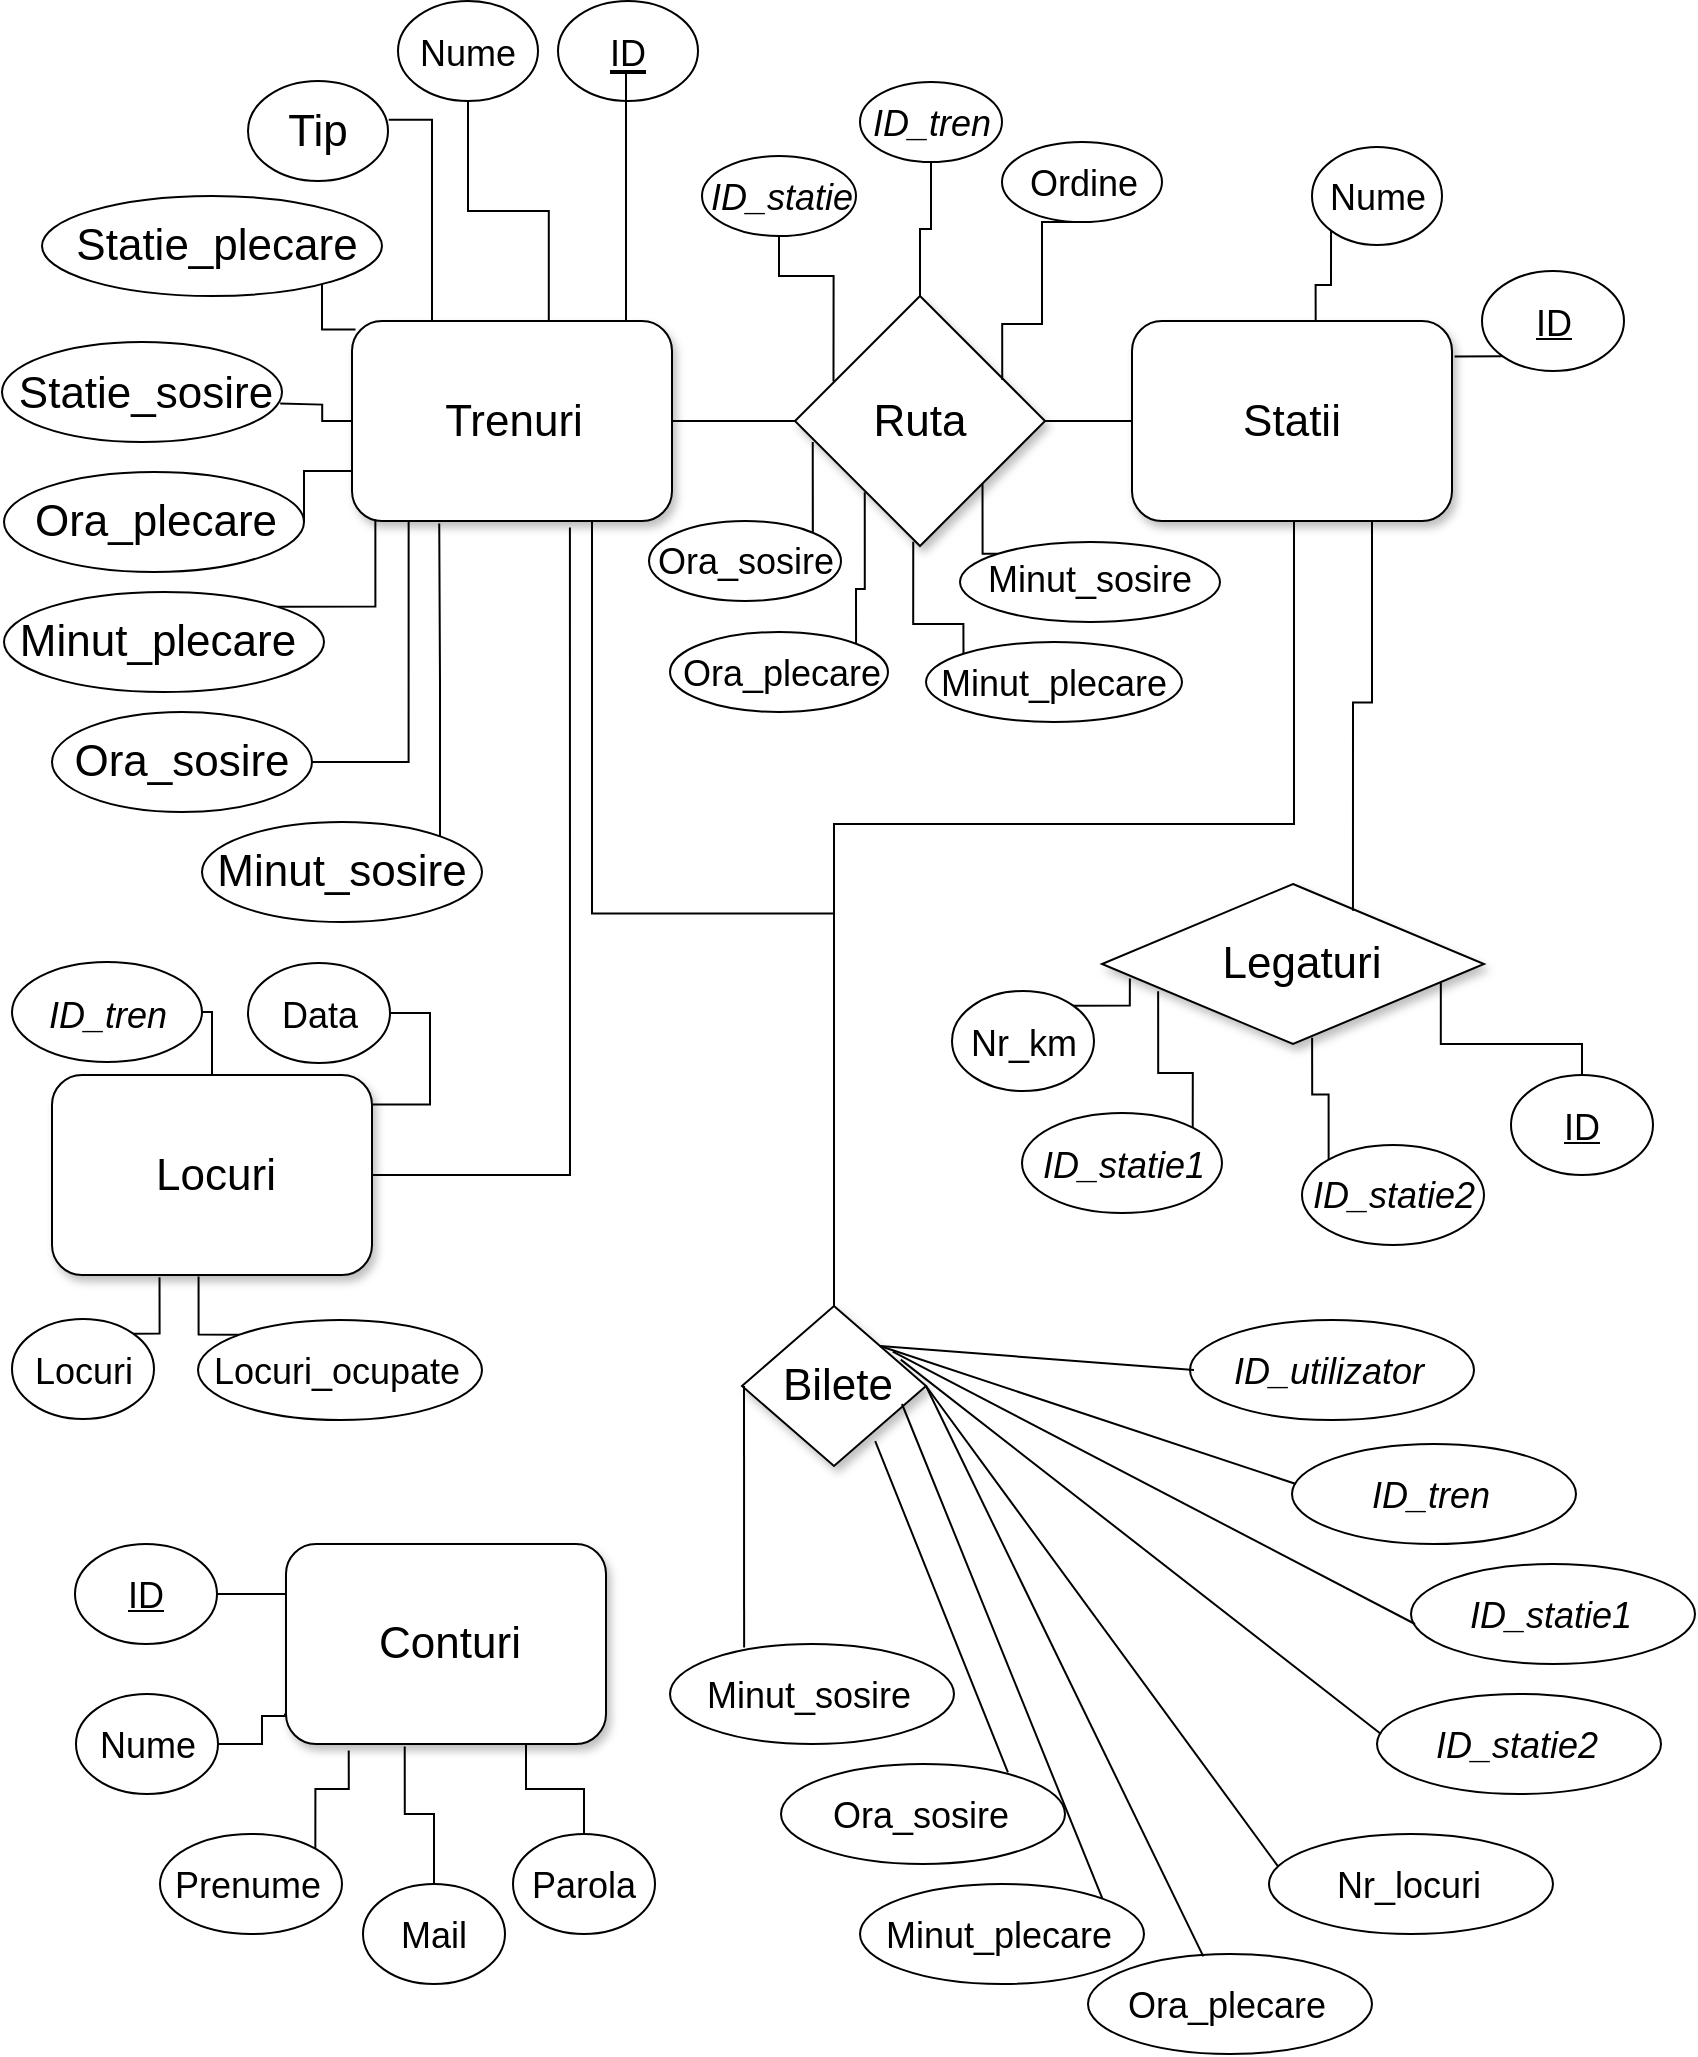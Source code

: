 <mxfile version="10.5.5" type="google"><diagram id="L2YSuS4C5neJaIBHWLaQ" name="Page-1"><mxGraphModel dx="2180" dy="1584" grid="1" gridSize="10" guides="1" tooltips="1" connect="1" arrows="1" fold="1" page="1" pageScale="1" pageWidth="850" pageHeight="1100" math="0" shadow="0"><root><mxCell id="0"/><mxCell id="1" parent="0"/><mxCell id="df6JYj9g-ND1z9Govhmb-215" style="edgeStyle=orthogonalEdgeStyle;rounded=0;orthogonalLoop=1;jettySize=auto;html=1;exitX=0.5;exitY=0;exitDx=0;exitDy=0;entryX=0.75;entryY=1;entryDx=0;entryDy=0;endArrow=none;endFill=0;fontSize=22;" edge="1" parent="1" source="df6JYj9g-ND1z9Govhmb-194" target="df6JYj9g-ND1z9Govhmb-1"><mxGeometry relative="1" as="geometry"/></mxCell><mxCell id="df6JYj9g-ND1z9Govhmb-216" style="edgeStyle=orthogonalEdgeStyle;rounded=0;orthogonalLoop=1;jettySize=auto;html=1;exitX=0.5;exitY=0;exitDx=0;exitDy=0;entryX=0.5;entryY=1;entryDx=0;entryDy=0;endArrow=none;endFill=0;fontSize=22;" edge="1" parent="1" source="df6JYj9g-ND1z9Govhmb-194" target="df6JYj9g-ND1z9Govhmb-7"><mxGeometry relative="1" as="geometry"><Array as="points"><mxPoint x="416" y="440"/><mxPoint x="646" y="440"/></Array></mxGeometry></mxCell><mxCell id="df6JYj9g-ND1z9Govhmb-194" value="" style="rhombus;whiteSpace=wrap;html=1;rounded=0;shadow=1;glass=0;fontSize=22;" vertex="1" parent="1"><mxGeometry x="370" y="681" width="92" height="80" as="geometry"/></mxCell><mxCell id="df6JYj9g-ND1z9Govhmb-193" value="" style="rhombus;whiteSpace=wrap;html=1;rounded=0;shadow=1;glass=0;fontSize=22;" vertex="1" parent="1"><mxGeometry x="550" y="470" width="191" height="80" as="geometry"/></mxCell><mxCell id="df6JYj9g-ND1z9Govhmb-3" value="" style="edgeStyle=orthogonalEdgeStyle;rounded=0;orthogonalLoop=1;jettySize=auto;html=1;endArrow=none;endFill=0;" edge="1" parent="1" source="df6JYj9g-ND1z9Govhmb-1"><mxGeometry relative="1" as="geometry"><mxPoint x="405" y="238.5" as="targetPoint"/></mxGeometry></mxCell><mxCell id="df6JYj9g-ND1z9Govhmb-1" value="" style="rounded=1;whiteSpace=wrap;html=1;shadow=1;" vertex="1" parent="1"><mxGeometry x="175" y="188.5" width="160" height="100" as="geometry"/></mxCell><mxCell id="df6JYj9g-ND1z9Govhmb-6" value="" style="edgeStyle=orthogonalEdgeStyle;rounded=0;orthogonalLoop=1;jettySize=auto;html=1;endArrow=none;endFill=0;" edge="1" parent="1" source="df6JYj9g-ND1z9Govhmb-4"><mxGeometry relative="1" as="geometry"><mxPoint x="565" y="238.5" as="targetPoint"/></mxGeometry></mxCell><mxCell id="df6JYj9g-ND1z9Govhmb-4" value="" style="rhombus;whiteSpace=wrap;html=1;shadow=1;" vertex="1" parent="1"><mxGeometry x="396.5" y="176" width="125" height="125" as="geometry"/></mxCell><mxCell id="df6JYj9g-ND1z9Govhmb-7" value="" style="rounded=1;whiteSpace=wrap;html=1;shadow=1;" vertex="1" parent="1"><mxGeometry x="565" y="188.5" width="160" height="100" as="geometry"/></mxCell><mxCell id="df6JYj9g-ND1z9Govhmb-8" value="Trenuri" style="text;html=1;strokeColor=none;fillColor=none;align=center;verticalAlign=middle;whiteSpace=wrap;rounded=0;fontSize=22;" vertex="1" parent="1"><mxGeometry x="235.5" y="228.5" width="40" height="20" as="geometry"/></mxCell><mxCell id="df6JYj9g-ND1z9Govhmb-9" value="&lt;font style=&quot;font-size: 22px&quot;&gt;Ruta&lt;/font&gt;" style="text;html=1;strokeColor=none;fillColor=none;align=center;verticalAlign=middle;whiteSpace=wrap;rounded=0;" vertex="1" parent="1"><mxGeometry x="439" y="228.5" width="40" height="20" as="geometry"/></mxCell><mxCell id="df6JYj9g-ND1z9Govhmb-10" value="&lt;font style=&quot;font-size: 22px&quot;&gt;Statii&lt;/font&gt;" style="text;html=1;strokeColor=none;fillColor=none;align=center;verticalAlign=middle;whiteSpace=wrap;rounded=0;" vertex="1" parent="1"><mxGeometry x="625" y="228.5" width="40" height="20" as="geometry"/></mxCell><mxCell id="df6JYj9g-ND1z9Govhmb-130" style="edgeStyle=orthogonalEdgeStyle;rounded=0;orthogonalLoop=1;jettySize=auto;html=1;entryX=0.75;entryY=1;entryDx=0;entryDy=0;endArrow=none;endFill=0;fontSize=22;exitX=0.657;exitY=0.167;exitDx=0;exitDy=0;exitPerimeter=0;" edge="1" parent="1" source="df6JYj9g-ND1z9Govhmb-193" target="df6JYj9g-ND1z9Govhmb-7"><mxGeometry relative="1" as="geometry"><mxPoint x="676" y="479" as="sourcePoint"/></mxGeometry></mxCell><mxCell id="df6JYj9g-ND1z9Govhmb-12" value="Legaturi" style="text;html=1;strokeColor=none;fillColor=none;align=center;verticalAlign=middle;whiteSpace=wrap;rounded=0;fontSize=22;" vertex="1" parent="1"><mxGeometry x="630" y="499.5" width="40" height="20" as="geometry"/></mxCell><mxCell id="df6JYj9g-ND1z9Govhmb-65" style="edgeStyle=orthogonalEdgeStyle;rounded=0;orthogonalLoop=1;jettySize=auto;html=1;exitX=1;exitY=0.5;exitDx=0;exitDy=0;entryX=0.177;entryY=0.996;entryDx=0;entryDy=0;entryPerimeter=0;endArrow=none;endFill=0;fontSize=22;" edge="1" parent="1" source="df6JYj9g-ND1z9Govhmb-16" target="df6JYj9g-ND1z9Govhmb-1"><mxGeometry relative="1" as="geometry"/></mxCell><mxCell id="df6JYj9g-ND1z9Govhmb-16" value="" style="ellipse;whiteSpace=wrap;html=1;rounded=0;shadow=0;glass=0;" vertex="1" parent="1"><mxGeometry x="25" y="384" width="130" height="50" as="geometry"/></mxCell><mxCell id="df6JYj9g-ND1z9Govhmb-64" style="edgeStyle=orthogonalEdgeStyle;rounded=0;orthogonalLoop=1;jettySize=auto;html=1;exitX=1;exitY=0;exitDx=0;exitDy=0;entryX=0.073;entryY=0.991;entryDx=0;entryDy=0;entryPerimeter=0;endArrow=none;endFill=0;fontSize=22;" edge="1" parent="1" source="df6JYj9g-ND1z9Govhmb-27" target="df6JYj9g-ND1z9Govhmb-1"><mxGeometry relative="1" as="geometry"/></mxCell><mxCell id="df6JYj9g-ND1z9Govhmb-27" value="" style="ellipse;whiteSpace=wrap;html=1;rounded=0;shadow=0;glass=0;" vertex="1" parent="1"><mxGeometry x="1" y="324" width="160" height="50" as="geometry"/></mxCell><mxCell id="df6JYj9g-ND1z9Govhmb-68" style="edgeStyle=orthogonalEdgeStyle;rounded=0;orthogonalLoop=1;jettySize=auto;html=1;exitX=1;exitY=0;exitDx=0;exitDy=0;entryX=0.298;entryY=0.991;entryDx=0;entryDy=0;entryPerimeter=0;endArrow=none;endFill=0;fontSize=22;" edge="1" parent="1"><mxGeometry relative="1" as="geometry"><mxPoint x="215.862" y="448.31" as="sourcePoint"/><mxPoint x="218.621" y="289.69" as="targetPoint"/><Array as="points"><mxPoint x="219" y="448"/><mxPoint x="218" y="369"/></Array></mxGeometry></mxCell><mxCell id="df6JYj9g-ND1z9Govhmb-35" value="" style="ellipse;whiteSpace=wrap;html=1;rounded=0;shadow=0;glass=0;" vertex="1" parent="1"><mxGeometry x="100" y="439" width="140" height="50" as="geometry"/></mxCell><mxCell id="df6JYj9g-ND1z9Govhmb-37" value="" style="ellipse;whiteSpace=wrap;html=1;rounded=0;shadow=0;glass=0;" vertex="1" parent="1"><mxGeometry x="278" y="28.5" width="70" height="50" as="geometry"/></mxCell><mxCell id="df6JYj9g-ND1z9Govhmb-63" style="edgeStyle=orthogonalEdgeStyle;rounded=0;orthogonalLoop=1;jettySize=auto;html=1;exitX=1;exitY=0.5;exitDx=0;exitDy=0;entryX=0;entryY=0.75;entryDx=0;entryDy=0;endArrow=none;endFill=0;fontSize=22;" edge="1" parent="1" source="df6JYj9g-ND1z9Govhmb-17" target="df6JYj9g-ND1z9Govhmb-1"><mxGeometry relative="1" as="geometry"><Array as="points"><mxPoint x="151" y="264"/></Array></mxGeometry></mxCell><mxCell id="df6JYj9g-ND1z9Govhmb-17" value="" style="ellipse;whiteSpace=wrap;html=1;rounded=0;shadow=0;glass=0;" vertex="1" parent="1"><mxGeometry x="1" y="264" width="150" height="50" as="geometry"/></mxCell><mxCell id="df6JYj9g-ND1z9Govhmb-19" value="" style="ellipse;whiteSpace=wrap;html=1;rounded=0;shadow=0;glass=0;" vertex="1" parent="1"><mxGeometry y="199" width="140" height="50" as="geometry"/></mxCell><mxCell id="df6JYj9g-ND1z9Govhmb-62" style="edgeStyle=orthogonalEdgeStyle;rounded=0;orthogonalLoop=1;jettySize=auto;html=1;exitX=1;exitY=1;exitDx=0;exitDy=0;entryX=0.011;entryY=0.042;entryDx=0;entryDy=0;entryPerimeter=0;endArrow=none;endFill=0;fontSize=22;" edge="1" parent="1" source="df6JYj9g-ND1z9Govhmb-21" target="df6JYj9g-ND1z9Govhmb-1"><mxGeometry relative="1" as="geometry"><Array as="points"><mxPoint x="160" y="168"/><mxPoint x="160" y="193"/></Array></mxGeometry></mxCell><mxCell id="df6JYj9g-ND1z9Govhmb-21" value="" style="ellipse;whiteSpace=wrap;html=1;rounded=0;shadow=0;glass=0;" vertex="1" parent="1"><mxGeometry x="20" y="126" width="170" height="50" as="geometry"/></mxCell><mxCell id="df6JYj9g-ND1z9Govhmb-23" value="" style="ellipse;whiteSpace=wrap;html=1;rounded=0;shadow=0;glass=0;" vertex="1" parent="1"><mxGeometry x="123" y="68.5" width="70" height="50" as="geometry"/></mxCell><mxCell id="df6JYj9g-ND1z9Govhmb-69" style="edgeStyle=orthogonalEdgeStyle;rounded=0;orthogonalLoop=1;jettySize=auto;html=1;exitX=0.5;exitY=1;exitDx=0;exitDy=0;entryX=0.615;entryY=-0.005;entryDx=0;entryDy=0;entryPerimeter=0;endArrow=none;endFill=0;fontSize=22;" edge="1" parent="1" source="df6JYj9g-ND1z9Govhmb-31" target="df6JYj9g-ND1z9Govhmb-1"><mxGeometry relative="1" as="geometry"/></mxCell><mxCell id="df6JYj9g-ND1z9Govhmb-31" value="" style="ellipse;whiteSpace=wrap;html=1;rounded=0;shadow=0;glass=0;" vertex="1" parent="1"><mxGeometry x="198" y="28.5" width="70" height="50" as="geometry"/></mxCell><mxCell id="df6JYj9g-ND1z9Govhmb-55" style="edgeStyle=orthogonalEdgeStyle;rounded=0;orthogonalLoop=1;jettySize=auto;html=1;exitX=0.5;exitY=1;exitDx=0;exitDy=0;endArrow=none;endFill=0;fontSize=22;" edge="1" parent="1" source="df6JYj9g-ND1z9Govhmb-39" target="df6JYj9g-ND1z9Govhmb-1"><mxGeometry relative="1" as="geometry"><Array as="points"><mxPoint x="312" y="188"/><mxPoint x="312" y="188"/></Array></mxGeometry></mxCell><mxCell id="df6JYj9g-ND1z9Govhmb-39" value="&lt;u&gt;&lt;font style=&quot;font-size: 18px&quot;&gt;ID&lt;/font&gt;&lt;/u&gt;" style="text;html=1;strokeColor=none;fillColor=none;align=center;verticalAlign=middle;whiteSpace=wrap;rounded=0;shadow=0;glass=0;fontSize=22;" vertex="1" parent="1"><mxGeometry x="293" y="43.5" width="40" height="20" as="geometry"/></mxCell><mxCell id="df6JYj9g-ND1z9Govhmb-40" value="&lt;font style=&quot;font-size: 18px&quot;&gt;Nume&lt;/font&gt;" style="text;html=1;strokeColor=none;fillColor=none;align=center;verticalAlign=middle;whiteSpace=wrap;rounded=0;shadow=0;glass=0;fontSize=22;" vertex="1" parent="1"><mxGeometry x="213" y="43.5" width="40" height="20" as="geometry"/></mxCell><mxCell id="df6JYj9g-ND1z9Govhmb-57" style="edgeStyle=orthogonalEdgeStyle;rounded=0;orthogonalLoop=1;jettySize=auto;html=1;exitX=1.005;exitY=0.387;exitDx=0;exitDy=0;entryX=0.25;entryY=0;entryDx=0;entryDy=0;endArrow=none;endFill=0;fontSize=22;exitPerimeter=0;" edge="1" parent="1" source="df6JYj9g-ND1z9Govhmb-23" target="df6JYj9g-ND1z9Govhmb-1"><mxGeometry relative="1" as="geometry"/></mxCell><mxCell id="df6JYj9g-ND1z9Govhmb-41" value="Tip&lt;br&gt;" style="text;html=1;strokeColor=none;fillColor=none;align=center;verticalAlign=middle;whiteSpace=wrap;rounded=0;shadow=0;glass=0;fontSize=22;" vertex="1" parent="1"><mxGeometry x="138" y="83.5" width="40" height="20" as="geometry"/></mxCell><mxCell id="df6JYj9g-ND1z9Govhmb-43" value="Statie_plecare" style="text;html=1;strokeColor=none;fillColor=none;align=center;verticalAlign=middle;whiteSpace=wrap;rounded=0;shadow=0;glass=0;fontSize=22;" vertex="1" parent="1"><mxGeometry x="30" y="141" width="155" height="20" as="geometry"/></mxCell><mxCell id="df6JYj9g-ND1z9Govhmb-60" style="edgeStyle=orthogonalEdgeStyle;rounded=0;orthogonalLoop=1;jettySize=auto;html=1;exitX=1;exitY=0.75;exitDx=0;exitDy=0;endArrow=none;endFill=0;fontSize=22;" edge="1" parent="1" target="df6JYj9g-ND1z9Govhmb-1"><mxGeometry relative="1" as="geometry"><mxPoint x="171.571" y="240.143" as="targetPoint"/><mxPoint x="139.103" y="229.759" as="sourcePoint"/></mxGeometry></mxCell><mxCell id="df6JYj9g-ND1z9Govhmb-45" value="Statie_sosire" style="text;html=1;strokeColor=none;fillColor=none;align=center;verticalAlign=middle;whiteSpace=wrap;rounded=0;shadow=0;glass=0;fontSize=22;" vertex="1" parent="1"><mxGeometry x="7" y="214.5" width="130" height="20" as="geometry"/></mxCell><mxCell id="df6JYj9g-ND1z9Govhmb-48" value="Ora_plecare" style="text;html=1;strokeColor=none;fillColor=none;align=center;verticalAlign=middle;whiteSpace=wrap;rounded=0;shadow=0;glass=0;fontSize=22;" vertex="1" parent="1"><mxGeometry x="12" y="278.5" width="130" height="20" as="geometry"/></mxCell><mxCell id="df6JYj9g-ND1z9Govhmb-50" value="Ora_sosire" style="text;html=1;strokeColor=none;fillColor=none;align=center;verticalAlign=middle;whiteSpace=wrap;rounded=0;shadow=0;glass=0;fontSize=22;" vertex="1" parent="1"><mxGeometry x="35" y="399" width="110" height="20" as="geometry"/></mxCell><mxCell id="df6JYj9g-ND1z9Govhmb-51" value="Minut_plecare" style="text;html=1;strokeColor=none;fillColor=none;align=center;verticalAlign=middle;whiteSpace=wrap;rounded=0;shadow=0;glass=0;fontSize=22;" vertex="1" parent="1"><mxGeometry x="58" y="339" width="40" height="20" as="geometry"/></mxCell><mxCell id="df6JYj9g-ND1z9Govhmb-52" value="Minut_sosire" style="text;html=1;strokeColor=none;fillColor=none;align=center;verticalAlign=middle;whiteSpace=wrap;rounded=0;shadow=0;glass=0;fontSize=22;" vertex="1" parent="1"><mxGeometry x="150" y="454" width="40" height="20" as="geometry"/></mxCell><mxCell id="df6JYj9g-ND1z9Govhmb-115" style="edgeStyle=orthogonalEdgeStyle;rounded=0;orthogonalLoop=1;jettySize=auto;html=1;exitX=0;exitY=1;exitDx=0;exitDy=0;entryX=0.574;entryY=0.003;entryDx=0;entryDy=0;entryPerimeter=0;endArrow=none;endFill=0;fontSize=22;" edge="1" parent="1" source="df6JYj9g-ND1z9Govhmb-70" target="df6JYj9g-ND1z9Govhmb-7"><mxGeometry relative="1" as="geometry"/></mxCell><mxCell id="df6JYj9g-ND1z9Govhmb-70" value="" style="ellipse;whiteSpace=wrap;html=1;rounded=0;shadow=0;glass=0;fontSize=22;" vertex="1" parent="1"><mxGeometry x="655" y="101.5" width="65" height="49" as="geometry"/></mxCell><mxCell id="df6JYj9g-ND1z9Govhmb-117" style="edgeStyle=orthogonalEdgeStyle;rounded=0;orthogonalLoop=1;jettySize=auto;html=1;exitX=0;exitY=1;exitDx=0;exitDy=0;entryX=1.008;entryY=0.179;entryDx=0;entryDy=0;entryPerimeter=0;endArrow=none;endFill=0;fontSize=22;" edge="1" parent="1" source="df6JYj9g-ND1z9Govhmb-71" target="df6JYj9g-ND1z9Govhmb-7"><mxGeometry relative="1" as="geometry"/></mxCell><mxCell id="df6JYj9g-ND1z9Govhmb-71" value="" style="ellipse;whiteSpace=wrap;html=1;rounded=0;shadow=0;glass=0;fontSize=22;" vertex="1" parent="1"><mxGeometry x="740" y="163.5" width="71" height="50" as="geometry"/></mxCell><mxCell id="df6JYj9g-ND1z9Govhmb-72" value="&lt;font style=&quot;font-size: 18px&quot;&gt;&lt;u&gt;ID&lt;/u&gt;&lt;/font&gt;" style="text;html=1;strokeColor=none;fillColor=none;align=center;verticalAlign=middle;whiteSpace=wrap;rounded=0;shadow=0;glass=0;fontSize=22;" vertex="1" parent="1"><mxGeometry x="755.5" y="178.5" width="40" height="20" as="geometry"/></mxCell><mxCell id="df6JYj9g-ND1z9Govhmb-73" value="&lt;font style=&quot;font-size: 18px&quot;&gt;Nume&lt;/font&gt;" style="text;html=1;strokeColor=none;fillColor=none;align=center;verticalAlign=middle;whiteSpace=wrap;rounded=0;shadow=0;glass=0;fontSize=22;" vertex="1" parent="1"><mxGeometry x="667.5" y="116" width="40" height="20" as="geometry"/></mxCell><mxCell id="df6JYj9g-ND1z9Govhmb-112" style="edgeStyle=orthogonalEdgeStyle;rounded=0;orthogonalLoop=1;jettySize=auto;html=1;exitX=0.5;exitY=1;exitDx=0;exitDy=0;entryX=0.154;entryY=0.341;entryDx=0;entryDy=0;entryPerimeter=0;endArrow=none;endFill=0;fontSize=22;" edge="1" parent="1" source="df6JYj9g-ND1z9Govhmb-75" target="df6JYj9g-ND1z9Govhmb-4"><mxGeometry relative="1" as="geometry"/></mxCell><mxCell id="df6JYj9g-ND1z9Govhmb-75" value="" style="ellipse;whiteSpace=wrap;html=1;rounded=0;shadow=0;glass=0;fontSize=22;" vertex="1" parent="1"><mxGeometry x="350" y="106" width="77" height="40" as="geometry"/></mxCell><mxCell id="df6JYj9g-ND1z9Govhmb-108" style="edgeStyle=orthogonalEdgeStyle;rounded=0;orthogonalLoop=1;jettySize=auto;html=1;exitX=1;exitY=0;exitDx=0;exitDy=0;entryX=0.071;entryY=0.584;entryDx=0;entryDy=0;entryPerimeter=0;endArrow=none;endFill=0;fontSize=22;" edge="1" parent="1" source="df6JYj9g-ND1z9Govhmb-80" target="df6JYj9g-ND1z9Govhmb-4"><mxGeometry relative="1" as="geometry"/></mxCell><mxCell id="df6JYj9g-ND1z9Govhmb-80" value="" style="ellipse;whiteSpace=wrap;html=1;rounded=0;shadow=0;glass=0;fontSize=22;" vertex="1" parent="1"><mxGeometry x="323.5" y="288.5" width="96" height="40" as="geometry"/></mxCell><mxCell id="df6JYj9g-ND1z9Govhmb-109" style="edgeStyle=orthogonalEdgeStyle;rounded=0;orthogonalLoop=1;jettySize=auto;html=1;exitX=1;exitY=0;exitDx=0;exitDy=0;entryX=0.279;entryY=0.785;entryDx=0;entryDy=0;entryPerimeter=0;endArrow=none;endFill=0;fontSize=22;" edge="1" parent="1" source="df6JYj9g-ND1z9Govhmb-82" target="df6JYj9g-ND1z9Govhmb-4"><mxGeometry relative="1" as="geometry"/></mxCell><mxCell id="df6JYj9g-ND1z9Govhmb-82" value="" style="ellipse;whiteSpace=wrap;html=1;rounded=0;shadow=0;glass=0;fontSize=22;" vertex="1" parent="1"><mxGeometry x="334" y="344" width="109" height="40" as="geometry"/></mxCell><mxCell id="df6JYj9g-ND1z9Govhmb-110" style="edgeStyle=orthogonalEdgeStyle;rounded=0;orthogonalLoop=1;jettySize=auto;html=1;exitX=0;exitY=0;exitDx=0;exitDy=0;entryX=0.473;entryY=0.983;entryDx=0;entryDy=0;entryPerimeter=0;endArrow=none;endFill=0;fontSize=22;" edge="1" parent="1" source="df6JYj9g-ND1z9Govhmb-84" target="df6JYj9g-ND1z9Govhmb-4"><mxGeometry relative="1" as="geometry"><Array as="points"><mxPoint x="481" y="340"/><mxPoint x="456" y="340"/></Array></mxGeometry></mxCell><mxCell id="df6JYj9g-ND1z9Govhmb-84" value="" style="ellipse;whiteSpace=wrap;html=1;rounded=0;shadow=0;glass=0;fontSize=22;" vertex="1" parent="1"><mxGeometry x="462" y="349" width="128" height="40" as="geometry"/></mxCell><mxCell id="df6JYj9g-ND1z9Govhmb-111" style="edgeStyle=orthogonalEdgeStyle;rounded=0;orthogonalLoop=1;jettySize=auto;html=1;exitX=0;exitY=0;exitDx=0;exitDy=0;entryX=1;entryY=1;entryDx=0;entryDy=0;endArrow=none;endFill=0;fontSize=22;" edge="1" parent="1" source="df6JYj9g-ND1z9Govhmb-86" target="df6JYj9g-ND1z9Govhmb-4"><mxGeometry relative="1" as="geometry"/></mxCell><mxCell id="df6JYj9g-ND1z9Govhmb-86" value="" style="ellipse;whiteSpace=wrap;html=1;rounded=0;shadow=0;glass=0;fontSize=22;" vertex="1" parent="1"><mxGeometry x="479" y="299" width="130" height="40" as="geometry"/></mxCell><mxCell id="df6JYj9g-ND1z9Govhmb-113" style="edgeStyle=orthogonalEdgeStyle;rounded=0;orthogonalLoop=1;jettySize=auto;html=1;exitX=0.5;exitY=1;exitDx=0;exitDy=0;entryX=0.5;entryY=0;entryDx=0;entryDy=0;endArrow=none;endFill=0;fontSize=22;" edge="1" parent="1" source="df6JYj9g-ND1z9Govhmb-76" target="df6JYj9g-ND1z9Govhmb-4"><mxGeometry relative="1" as="geometry"/></mxCell><mxCell id="df6JYj9g-ND1z9Govhmb-76" value="" style="ellipse;whiteSpace=wrap;html=1;rounded=0;shadow=0;glass=0;fontSize=22;" vertex="1" parent="1"><mxGeometry x="429" y="69" width="71" height="40" as="geometry"/></mxCell><mxCell id="df6JYj9g-ND1z9Govhmb-114" style="edgeStyle=orthogonalEdgeStyle;rounded=0;orthogonalLoop=1;jettySize=auto;html=1;exitX=0.5;exitY=1;exitDx=0;exitDy=0;entryX=0.829;entryY=0.336;entryDx=0;entryDy=0;entryPerimeter=0;endArrow=none;endFill=0;fontSize=22;" edge="1" parent="1" source="df6JYj9g-ND1z9Govhmb-78" target="df6JYj9g-ND1z9Govhmb-4"><mxGeometry relative="1" as="geometry"><Array as="points"><mxPoint x="520" y="139"/><mxPoint x="520" y="190"/><mxPoint x="500" y="190"/></Array></mxGeometry></mxCell><mxCell id="df6JYj9g-ND1z9Govhmb-78" value="" style="ellipse;whiteSpace=wrap;html=1;rounded=0;shadow=0;glass=0;fontSize=22;" vertex="1" parent="1"><mxGeometry x="500" y="99" width="80" height="40" as="geometry"/></mxCell><mxCell id="df6JYj9g-ND1z9Govhmb-88" value="&lt;font style=&quot;font-size: 18px&quot;&gt;&lt;i&gt;ID_statie&lt;/i&gt;&lt;/font&gt;" style="text;html=1;strokeColor=none;fillColor=none;align=center;verticalAlign=middle;whiteSpace=wrap;rounded=0;shadow=0;glass=0;fontSize=22;" vertex="1" parent="1"><mxGeometry x="359.5" y="116" width="60" height="20" as="geometry"/></mxCell><mxCell id="df6JYj9g-ND1z9Govhmb-90" value="&lt;font style=&quot;font-size: 18px&quot;&gt;&lt;i&gt;ID_tren&lt;/i&gt;&lt;/font&gt;" style="text;html=1;strokeColor=none;fillColor=none;align=center;verticalAlign=middle;whiteSpace=wrap;rounded=0;shadow=0;glass=0;fontSize=22;" vertex="1" parent="1"><mxGeometry x="434.5" y="78.5" width="60" height="20" as="geometry"/></mxCell><mxCell id="df6JYj9g-ND1z9Govhmb-93" value="&lt;font style=&quot;font-size: 18px&quot;&gt;Ordine&lt;/font&gt;" style="text;html=1;strokeColor=none;fillColor=none;align=center;verticalAlign=middle;whiteSpace=wrap;rounded=0;shadow=0;glass=0;fontSize=22;" vertex="1" parent="1"><mxGeometry x="510.5" y="109" width="60" height="20" as="geometry"/></mxCell><mxCell id="df6JYj9g-ND1z9Govhmb-95" value="&lt;font style=&quot;font-size: 18px&quot;&gt;Ora_sosire&lt;/font&gt;" style="text;html=1;strokeColor=none;fillColor=none;align=center;verticalAlign=middle;whiteSpace=wrap;rounded=0;shadow=0;glass=0;fontSize=22;" vertex="1" parent="1"><mxGeometry x="342" y="298" width="60" height="20" as="geometry"/></mxCell><mxCell id="df6JYj9g-ND1z9Govhmb-102" value="&lt;font style=&quot;font-size: 18px&quot;&gt;Minut_sosire&lt;/font&gt;" style="text;html=1;strokeColor=none;fillColor=none;align=center;verticalAlign=middle;whiteSpace=wrap;rounded=0;shadow=0;glass=0;fontSize=22;" vertex="1" parent="1"><mxGeometry x="514" y="307" width="60" height="20" as="geometry"/></mxCell><mxCell id="df6JYj9g-ND1z9Govhmb-105" value="&lt;font style=&quot;font-size: 18px&quot;&gt;Minut_plecare&lt;/font&gt;" style="text;html=1;strokeColor=none;fillColor=none;align=center;verticalAlign=middle;whiteSpace=wrap;rounded=0;shadow=0;glass=0;fontSize=22;" vertex="1" parent="1"><mxGeometry x="496" y="359" width="60" height="20" as="geometry"/></mxCell><mxCell id="df6JYj9g-ND1z9Govhmb-97" value="&lt;font style=&quot;font-size: 18px&quot;&gt;Ora_plecare&lt;/font&gt;" style="text;html=1;strokeColor=none;fillColor=none;align=center;verticalAlign=middle;whiteSpace=wrap;rounded=0;shadow=0;glass=0;fontSize=22;" vertex="1" parent="1"><mxGeometry x="359.5" y="354" width="60" height="20" as="geometry"/></mxCell><mxCell id="df6JYj9g-ND1z9Govhmb-129" style="edgeStyle=orthogonalEdgeStyle;rounded=0;orthogonalLoop=1;jettySize=auto;html=1;exitX=0.5;exitY=0;exitDx=0;exitDy=0;entryX=0.887;entryY=0.618;entryDx=0;entryDy=0;endArrow=none;endFill=0;fontSize=22;entryPerimeter=0;" edge="1" parent="1" source="df6JYj9g-ND1z9Govhmb-118" target="df6JYj9g-ND1z9Govhmb-193"><mxGeometry relative="1" as="geometry"><mxPoint x="720.176" y="529.294" as="targetPoint"/><Array as="points"><mxPoint x="790" y="550"/><mxPoint x="720" y="550"/></Array></mxGeometry></mxCell><mxCell id="df6JYj9g-ND1z9Govhmb-118" value="" style="ellipse;whiteSpace=wrap;html=1;rounded=0;shadow=0;glass=0;fontSize=22;" vertex="1" parent="1"><mxGeometry x="754.5" y="565.5" width="71" height="50" as="geometry"/></mxCell><mxCell id="df6JYj9g-ND1z9Govhmb-119" value="&lt;font style=&quot;font-size: 18px&quot;&gt;&lt;u&gt;ID&lt;/u&gt;&lt;/font&gt;" style="text;html=1;strokeColor=none;fillColor=none;align=center;verticalAlign=middle;whiteSpace=wrap;rounded=0;shadow=0;glass=0;fontSize=22;" vertex="1" parent="1"><mxGeometry x="770" y="580.5" width="40" height="20" as="geometry"/></mxCell><mxCell id="df6JYj9g-ND1z9Govhmb-128" style="edgeStyle=orthogonalEdgeStyle;rounded=0;orthogonalLoop=1;jettySize=auto;html=1;exitX=0;exitY=0;exitDx=0;exitDy=0;entryX=0.55;entryY=0.961;entryDx=0;entryDy=0;entryPerimeter=0;endArrow=none;endFill=0;fontSize=22;" edge="1" parent="1" source="df6JYj9g-ND1z9Govhmb-120" target="df6JYj9g-ND1z9Govhmb-193"><mxGeometry relative="1" as="geometry"><mxPoint x="655.471" y="556.353" as="targetPoint"/></mxGeometry></mxCell><mxCell id="df6JYj9g-ND1z9Govhmb-120" value="" style="ellipse;whiteSpace=wrap;html=1;rounded=0;shadow=0;glass=0;fontSize=22;" vertex="1" parent="1"><mxGeometry x="650" y="600.5" width="91" height="50" as="geometry"/></mxCell><mxCell id="df6JYj9g-ND1z9Govhmb-127" style="edgeStyle=orthogonalEdgeStyle;rounded=0;orthogonalLoop=1;jettySize=auto;html=1;exitX=1;exitY=0;exitDx=0;exitDy=0;entryX=0.147;entryY=0.671;entryDx=0;entryDy=0;entryPerimeter=0;endArrow=none;endFill=0;fontSize=22;" edge="1" parent="1" source="df6JYj9g-ND1z9Govhmb-122" target="df6JYj9g-ND1z9Govhmb-193"><mxGeometry relative="1" as="geometry"><mxPoint x="573.118" y="551.647" as="targetPoint"/></mxGeometry></mxCell><mxCell id="df6JYj9g-ND1z9Govhmb-122" value="" style="ellipse;whiteSpace=wrap;html=1;rounded=0;shadow=0;glass=0;fontSize=22;" vertex="1" parent="1"><mxGeometry x="510" y="584.5" width="100" height="50" as="geometry"/></mxCell><mxCell id="df6JYj9g-ND1z9Govhmb-123" value="&lt;font style=&quot;font-size: 18px&quot;&gt;&lt;i&gt;ID_statie2&lt;/i&gt;&lt;/font&gt;" style="text;html=1;strokeColor=none;fillColor=none;align=center;verticalAlign=middle;whiteSpace=wrap;rounded=0;shadow=0;glass=0;fontSize=22;" vertex="1" parent="1"><mxGeometry x="676" y="614.5" width="40" height="20" as="geometry"/></mxCell><mxCell id="df6JYj9g-ND1z9Govhmb-126" value="&lt;font style=&quot;font-size: 18px&quot;&gt;&lt;i&gt;ID_statie1&lt;/i&gt;&lt;/font&gt;" style="text;html=1;strokeColor=none;fillColor=none;align=center;verticalAlign=middle;whiteSpace=wrap;rounded=0;shadow=0;glass=0;fontSize=22;" vertex="1" parent="1"><mxGeometry x="540.5" y="599.5" width="40" height="20" as="geometry"/></mxCell><mxCell id="df6JYj9g-ND1z9Govhmb-133" style="edgeStyle=orthogonalEdgeStyle;rounded=0;orthogonalLoop=1;jettySize=auto;html=1;exitX=1;exitY=0;exitDx=0;exitDy=0;entryX=0.073;entryY=0.59;entryDx=0;entryDy=0;entryPerimeter=0;endArrow=none;endFill=0;fontSize=22;" edge="1" parent="1" source="df6JYj9g-ND1z9Govhmb-131" target="df6JYj9g-ND1z9Govhmb-193"><mxGeometry relative="1" as="geometry"><mxPoint x="562.529" y="522.235" as="targetPoint"/></mxGeometry></mxCell><mxCell id="df6JYj9g-ND1z9Govhmb-131" value="" style="ellipse;whiteSpace=wrap;html=1;rounded=0;shadow=0;glass=0;fontSize=22;" vertex="1" parent="1"><mxGeometry x="475" y="523.5" width="71" height="50" as="geometry"/></mxCell><mxCell id="df6JYj9g-ND1z9Govhmb-132" value="&lt;font style=&quot;font-size: 18px&quot;&gt;Nr_km&lt;/font&gt;" style="text;html=1;strokeColor=none;fillColor=none;align=center;verticalAlign=middle;whiteSpace=wrap;rounded=0;shadow=0;glass=0;fontSize=22;" vertex="1" parent="1"><mxGeometry x="490.5" y="538.5" width="40" height="20" as="geometry"/></mxCell><mxCell id="df6JYj9g-ND1z9Govhmb-172" style="edgeStyle=orthogonalEdgeStyle;rounded=0;orthogonalLoop=1;jettySize=auto;html=1;exitX=1;exitY=0.5;exitDx=0;exitDy=0;entryX=0.681;entryY=1.032;entryDx=0;entryDy=0;entryPerimeter=0;endArrow=none;endFill=0;fontSize=22;" edge="1" parent="1" source="df6JYj9g-ND1z9Govhmb-135" target="df6JYj9g-ND1z9Govhmb-1"><mxGeometry relative="1" as="geometry"/></mxCell><mxCell id="df6JYj9g-ND1z9Govhmb-135" value="" style="rounded=1;whiteSpace=wrap;html=1;shadow=1;" vertex="1" parent="1"><mxGeometry x="25" y="565.5" width="160" height="100" as="geometry"/></mxCell><mxCell id="df6JYj9g-ND1z9Govhmb-136" value="Locuri" style="text;html=1;strokeColor=none;fillColor=none;align=center;verticalAlign=middle;whiteSpace=wrap;rounded=0;fontSize=22;" vertex="1" parent="1"><mxGeometry x="87.5" y="605.5" width="38" height="20" as="geometry"/></mxCell><mxCell id="df6JYj9g-ND1z9Govhmb-138" value="Bilete" style="text;html=1;strokeColor=none;fillColor=none;align=center;verticalAlign=middle;whiteSpace=wrap;rounded=0;fontSize=22;" vertex="1" parent="1"><mxGeometry x="399" y="710.5" width="38" height="20" as="geometry"/></mxCell><mxCell id="df6JYj9g-ND1z9Govhmb-139" value="" style="rounded=1;whiteSpace=wrap;html=1;shadow=1;" vertex="1" parent="1"><mxGeometry x="142" y="800" width="160" height="100" as="geometry"/></mxCell><mxCell id="df6JYj9g-ND1z9Govhmb-140" value="Conturi" style="text;html=1;strokeColor=none;fillColor=none;align=center;verticalAlign=middle;whiteSpace=wrap;rounded=0;fontSize=22;" vertex="1" parent="1"><mxGeometry x="204.5" y="840" width="38" height="20" as="geometry"/></mxCell><mxCell id="df6JYj9g-ND1z9Govhmb-151" style="edgeStyle=orthogonalEdgeStyle;rounded=0;orthogonalLoop=1;jettySize=auto;html=1;exitX=1;exitY=0.5;exitDx=0;exitDy=0;entryX=0.5;entryY=0;entryDx=0;entryDy=0;endArrow=none;endFill=0;fontSize=22;" edge="1" parent="1" source="df6JYj9g-ND1z9Govhmb-142" target="df6JYj9g-ND1z9Govhmb-135"><mxGeometry relative="1" as="geometry"/></mxCell><mxCell id="df6JYj9g-ND1z9Govhmb-142" value="" style="ellipse;whiteSpace=wrap;html=1;rounded=0;shadow=0;glass=0;fontSize=22;" vertex="1" parent="1"><mxGeometry x="5" y="509" width="95" height="50" as="geometry"/></mxCell><mxCell id="df6JYj9g-ND1z9Govhmb-143" value="&lt;font style=&quot;font-size: 18px&quot;&gt;&lt;i&gt;ID_tren&lt;/i&gt;&lt;/font&gt;" style="text;html=1;strokeColor=none;fillColor=none;align=center;verticalAlign=middle;whiteSpace=wrap;rounded=0;shadow=0;glass=0;fontSize=22;" vertex="1" parent="1"><mxGeometry x="32.5" y="524.5" width="40" height="20" as="geometry"/></mxCell><mxCell id="df6JYj9g-ND1z9Govhmb-153" style="edgeStyle=orthogonalEdgeStyle;rounded=0;orthogonalLoop=1;jettySize=auto;html=1;exitX=1;exitY=0;exitDx=0;exitDy=0;entryX=0.336;entryY=1.011;entryDx=0;entryDy=0;entryPerimeter=0;endArrow=none;endFill=0;fontSize=22;" edge="1" parent="1" source="df6JYj9g-ND1z9Govhmb-144" target="df6JYj9g-ND1z9Govhmb-135"><mxGeometry relative="1" as="geometry"/></mxCell><mxCell id="df6JYj9g-ND1z9Govhmb-144" value="" style="ellipse;whiteSpace=wrap;html=1;rounded=0;shadow=0;glass=0;fontSize=22;" vertex="1" parent="1"><mxGeometry x="5" y="687.5" width="71" height="50" as="geometry"/></mxCell><mxCell id="df6JYj9g-ND1z9Govhmb-145" value="&lt;font style=&quot;font-size: 18px&quot;&gt;Locuri&lt;/font&gt;" style="text;html=1;strokeColor=none;fillColor=none;align=center;verticalAlign=middle;whiteSpace=wrap;rounded=0;shadow=0;glass=0;fontSize=22;" vertex="1" parent="1"><mxGeometry x="20.5" y="702.5" width="40" height="20" as="geometry"/></mxCell><mxCell id="df6JYj9g-ND1z9Govhmb-154" style="edgeStyle=orthogonalEdgeStyle;rounded=0;orthogonalLoop=1;jettySize=auto;html=1;exitX=0;exitY=0;exitDx=0;exitDy=0;entryX=0.458;entryY=1.008;entryDx=0;entryDy=0;entryPerimeter=0;endArrow=none;endFill=0;fontSize=22;" edge="1" parent="1" source="df6JYj9g-ND1z9Govhmb-146" target="df6JYj9g-ND1z9Govhmb-135"><mxGeometry relative="1" as="geometry"/></mxCell><mxCell id="df6JYj9g-ND1z9Govhmb-146" value="" style="ellipse;whiteSpace=wrap;html=1;rounded=0;shadow=0;glass=0;fontSize=22;" vertex="1" parent="1"><mxGeometry x="98" y="688" width="142" height="50" as="geometry"/></mxCell><mxCell id="df6JYj9g-ND1z9Govhmb-147" value="&lt;font style=&quot;font-size: 18px&quot;&gt;Locuri_ocupate&lt;/font&gt;" style="text;html=1;strokeColor=none;fillColor=none;align=center;verticalAlign=middle;whiteSpace=wrap;rounded=0;shadow=0;glass=0;fontSize=22;" vertex="1" parent="1"><mxGeometry x="100" y="703" width="135" height="20" as="geometry"/></mxCell><mxCell id="df6JYj9g-ND1z9Govhmb-152" style="edgeStyle=orthogonalEdgeStyle;rounded=0;orthogonalLoop=1;jettySize=auto;html=1;exitX=1;exitY=0.5;exitDx=0;exitDy=0;endArrow=none;endFill=0;fontSize=22;entryX=1.003;entryY=0.147;entryDx=0;entryDy=0;entryPerimeter=0;" edge="1" parent="1" source="df6JYj9g-ND1z9Govhmb-148" target="df6JYj9g-ND1z9Govhmb-135"><mxGeometry relative="1" as="geometry"><mxPoint x="194" y="580" as="targetPoint"/></mxGeometry></mxCell><mxCell id="df6JYj9g-ND1z9Govhmb-148" value="" style="ellipse;whiteSpace=wrap;html=1;rounded=0;shadow=0;glass=0;fontSize=22;" vertex="1" parent="1"><mxGeometry x="123" y="509.5" width="71" height="50" as="geometry"/></mxCell><mxCell id="df6JYj9g-ND1z9Govhmb-149" value="&lt;font style=&quot;font-size: 18px&quot;&gt;Data&lt;/font&gt;" style="text;html=1;strokeColor=none;fillColor=none;align=center;verticalAlign=middle;whiteSpace=wrap;rounded=0;shadow=0;glass=0;fontSize=22;" vertex="1" parent="1"><mxGeometry x="138.5" y="524.5" width="40" height="20" as="geometry"/></mxCell><mxCell id="df6JYj9g-ND1z9Govhmb-167" style="edgeStyle=orthogonalEdgeStyle;rounded=0;orthogonalLoop=1;jettySize=auto;html=1;exitX=1;exitY=0.5;exitDx=0;exitDy=0;entryX=0;entryY=0.25;entryDx=0;entryDy=0;endArrow=none;endFill=0;fontSize=22;" edge="1" parent="1" source="df6JYj9g-ND1z9Govhmb-155" target="df6JYj9g-ND1z9Govhmb-139"><mxGeometry relative="1" as="geometry"/></mxCell><mxCell id="df6JYj9g-ND1z9Govhmb-155" value="" style="ellipse;whiteSpace=wrap;html=1;rounded=0;shadow=0;glass=0;fontSize=22;" vertex="1" parent="1"><mxGeometry x="36.5" y="800" width="71" height="50" as="geometry"/></mxCell><mxCell id="df6JYj9g-ND1z9Govhmb-156" value="&lt;font style=&quot;font-size: 18px&quot;&gt;&lt;u&gt;ID&lt;/u&gt;&lt;/font&gt;" style="text;html=1;strokeColor=none;fillColor=none;align=center;verticalAlign=middle;whiteSpace=wrap;rounded=0;shadow=0;glass=0;fontSize=22;" vertex="1" parent="1"><mxGeometry x="52" y="815" width="40" height="20" as="geometry"/></mxCell><mxCell id="df6JYj9g-ND1z9Govhmb-168" style="edgeStyle=orthogonalEdgeStyle;rounded=0;orthogonalLoop=1;jettySize=auto;html=1;exitX=1;exitY=0.5;exitDx=0;exitDy=0;endArrow=none;endFill=0;fontSize=22;entryX=-0.003;entryY=0.847;entryDx=0;entryDy=0;entryPerimeter=0;" edge="1" parent="1" source="df6JYj9g-ND1z9Govhmb-157" target="df6JYj9g-ND1z9Govhmb-139"><mxGeometry relative="1" as="geometry"><mxPoint x="130" y="886" as="targetPoint"/><Array as="points"><mxPoint x="130" y="900"/><mxPoint x="130" y="886"/><mxPoint x="142" y="886"/></Array></mxGeometry></mxCell><mxCell id="df6JYj9g-ND1z9Govhmb-157" value="" style="ellipse;whiteSpace=wrap;html=1;rounded=0;shadow=0;glass=0;fontSize=22;" vertex="1" parent="1"><mxGeometry x="37" y="875" width="71" height="50" as="geometry"/></mxCell><mxCell id="df6JYj9g-ND1z9Govhmb-158" value="&lt;font style=&quot;font-size: 18px&quot;&gt;Nume&lt;/font&gt;" style="text;html=1;strokeColor=none;fillColor=none;align=center;verticalAlign=middle;whiteSpace=wrap;rounded=0;shadow=0;glass=0;fontSize=22;" vertex="1" parent="1"><mxGeometry x="52.5" y="890" width="40" height="20" as="geometry"/></mxCell><mxCell id="df6JYj9g-ND1z9Govhmb-169" style="edgeStyle=orthogonalEdgeStyle;rounded=0;orthogonalLoop=1;jettySize=auto;html=1;exitX=1;exitY=0;exitDx=0;exitDy=0;entryX=0.196;entryY=1.032;entryDx=0;entryDy=0;entryPerimeter=0;endArrow=none;endFill=0;fontSize=22;" edge="1" parent="1" source="df6JYj9g-ND1z9Govhmb-159" target="df6JYj9g-ND1z9Govhmb-139"><mxGeometry relative="1" as="geometry"/></mxCell><mxCell id="df6JYj9g-ND1z9Govhmb-159" value="" style="ellipse;whiteSpace=wrap;html=1;rounded=0;shadow=0;glass=0;fontSize=22;" vertex="1" parent="1"><mxGeometry x="79" y="945" width="91" height="50" as="geometry"/></mxCell><mxCell id="df6JYj9g-ND1z9Govhmb-160" value="&lt;font style=&quot;font-size: 18px&quot;&gt;Prenume&lt;/font&gt;" style="text;html=1;strokeColor=none;fillColor=none;align=center;verticalAlign=middle;whiteSpace=wrap;rounded=0;shadow=0;glass=0;fontSize=22;" vertex="1" parent="1"><mxGeometry x="102.5" y="960" width="40" height="20" as="geometry"/></mxCell><mxCell id="df6JYj9g-ND1z9Govhmb-170" style="edgeStyle=orthogonalEdgeStyle;rounded=0;orthogonalLoop=1;jettySize=auto;html=1;exitX=0.5;exitY=0;exitDx=0;exitDy=0;entryX=0.371;entryY=1.012;entryDx=0;entryDy=0;entryPerimeter=0;endArrow=none;endFill=0;fontSize=22;" edge="1" parent="1" source="df6JYj9g-ND1z9Govhmb-161" target="df6JYj9g-ND1z9Govhmb-139"><mxGeometry relative="1" as="geometry"/></mxCell><mxCell id="df6JYj9g-ND1z9Govhmb-161" value="" style="ellipse;whiteSpace=wrap;html=1;rounded=0;shadow=0;glass=0;fontSize=22;" vertex="1" parent="1"><mxGeometry x="180.5" y="970" width="71" height="50" as="geometry"/></mxCell><mxCell id="df6JYj9g-ND1z9Govhmb-162" value="&lt;font style=&quot;font-size: 18px&quot;&gt;Mail&lt;/font&gt;" style="text;html=1;strokeColor=none;fillColor=none;align=center;verticalAlign=middle;whiteSpace=wrap;rounded=0;shadow=0;glass=0;fontSize=22;" vertex="1" parent="1"><mxGeometry x="196" y="985" width="40" height="20" as="geometry"/></mxCell><mxCell id="df6JYj9g-ND1z9Govhmb-171" style="edgeStyle=orthogonalEdgeStyle;rounded=0;orthogonalLoop=1;jettySize=auto;html=1;exitX=0.5;exitY=0;exitDx=0;exitDy=0;entryX=0.75;entryY=1;entryDx=0;entryDy=0;endArrow=none;endFill=0;fontSize=22;" edge="1" parent="1" source="df6JYj9g-ND1z9Govhmb-163" target="df6JYj9g-ND1z9Govhmb-139"><mxGeometry relative="1" as="geometry"/></mxCell><mxCell id="df6JYj9g-ND1z9Govhmb-163" value="" style="ellipse;whiteSpace=wrap;html=1;rounded=0;shadow=0;glass=0;fontSize=22;" vertex="1" parent="1"><mxGeometry x="255.5" y="945" width="71" height="50" as="geometry"/></mxCell><mxCell id="df6JYj9g-ND1z9Govhmb-164" value="&lt;font style=&quot;font-size: 18px&quot;&gt;Parola&lt;/font&gt;" style="text;html=1;strokeColor=none;fillColor=none;align=center;verticalAlign=middle;whiteSpace=wrap;rounded=0;shadow=0;glass=0;fontSize=22;" vertex="1" parent="1"><mxGeometry x="271" y="960" width="40" height="20" as="geometry"/></mxCell><mxCell id="df6JYj9g-ND1z9Govhmb-173" value="" style="ellipse;whiteSpace=wrap;html=1;rounded=0;shadow=0;glass=0;fontSize=22;" vertex="1" parent="1"><mxGeometry x="594" y="688" width="142" height="50" as="geometry"/></mxCell><mxCell id="df6JYj9g-ND1z9Govhmb-174" value="&lt;font style=&quot;font-size: 18px&quot;&gt;&lt;i&gt;ID_utilizator&lt;/i&gt;&lt;/font&gt;" style="text;html=1;strokeColor=none;fillColor=none;align=center;verticalAlign=middle;whiteSpace=wrap;rounded=0;shadow=0;glass=0;fontSize=22;" vertex="1" parent="1"><mxGeometry x="596" y="703" width="135" height="20" as="geometry"/></mxCell><mxCell id="df6JYj9g-ND1z9Govhmb-175" value="" style="ellipse;whiteSpace=wrap;html=1;rounded=0;shadow=0;glass=0;fontSize=22;" vertex="1" parent="1"><mxGeometry x="645" y="750" width="142" height="50" as="geometry"/></mxCell><mxCell id="df6JYj9g-ND1z9Govhmb-176" value="&lt;font style=&quot;font-size: 18px&quot;&gt;&lt;i&gt;ID_tren&lt;/i&gt;&lt;/font&gt;" style="text;html=1;strokeColor=none;fillColor=none;align=center;verticalAlign=middle;whiteSpace=wrap;rounded=0;shadow=0;glass=0;fontSize=22;" vertex="1" parent="1"><mxGeometry x="647" y="765" width="135" height="20" as="geometry"/></mxCell><mxCell id="df6JYj9g-ND1z9Govhmb-177" value="" style="ellipse;whiteSpace=wrap;html=1;rounded=0;shadow=0;glass=0;fontSize=22;" vertex="1" parent="1"><mxGeometry x="704.5" y="810" width="142" height="50" as="geometry"/></mxCell><mxCell id="df6JYj9g-ND1z9Govhmb-178" value="&lt;font style=&quot;font-size: 18px&quot;&gt;&lt;i&gt;ID_statie1&lt;/i&gt;&lt;/font&gt;" style="text;html=1;strokeColor=none;fillColor=none;align=center;verticalAlign=middle;whiteSpace=wrap;rounded=0;shadow=0;glass=0;fontSize=22;" vertex="1" parent="1"><mxGeometry x="706.5" y="825" width="135" height="20" as="geometry"/></mxCell><mxCell id="df6JYj9g-ND1z9Govhmb-179" value="" style="ellipse;whiteSpace=wrap;html=1;rounded=0;shadow=0;glass=0;fontSize=22;" vertex="1" parent="1"><mxGeometry x="687.5" y="875" width="142" height="50" as="geometry"/></mxCell><mxCell id="df6JYj9g-ND1z9Govhmb-180" value="&lt;font style=&quot;font-size: 18px&quot;&gt;&lt;i&gt;ID_statie2&lt;/i&gt;&lt;/font&gt;" style="text;html=1;strokeColor=none;fillColor=none;align=center;verticalAlign=middle;whiteSpace=wrap;rounded=0;shadow=0;glass=0;fontSize=22;" vertex="1" parent="1"><mxGeometry x="689.5" y="890" width="135" height="20" as="geometry"/></mxCell><mxCell id="df6JYj9g-ND1z9Govhmb-181" value="" style="ellipse;whiteSpace=wrap;html=1;rounded=0;shadow=0;glass=0;fontSize=22;" vertex="1" parent="1"><mxGeometry x="633.5" y="945" width="142" height="50" as="geometry"/></mxCell><mxCell id="df6JYj9g-ND1z9Govhmb-182" value="&lt;font style=&quot;font-size: 18px&quot;&gt;Nr_locuri&lt;/font&gt;" style="text;html=1;strokeColor=none;fillColor=none;align=center;verticalAlign=middle;whiteSpace=wrap;rounded=0;shadow=0;glass=0;fontSize=22;" vertex="1" parent="1"><mxGeometry x="635.5" y="960" width="135" height="20" as="geometry"/></mxCell><mxCell id="df6JYj9g-ND1z9Govhmb-183" value="" style="ellipse;whiteSpace=wrap;html=1;rounded=0;shadow=0;glass=0;fontSize=22;" vertex="1" parent="1"><mxGeometry x="543" y="1005" width="142" height="50" as="geometry"/></mxCell><mxCell id="df6JYj9g-ND1z9Govhmb-184" value="&lt;font style=&quot;font-size: 18px&quot;&gt;Ora_plecare&lt;/font&gt;" style="text;html=1;strokeColor=none;fillColor=none;align=center;verticalAlign=middle;whiteSpace=wrap;rounded=0;shadow=0;glass=0;fontSize=22;" vertex="1" parent="1"><mxGeometry x="545" y="1020" width="135" height="20" as="geometry"/></mxCell><mxCell id="df6JYj9g-ND1z9Govhmb-185" value="" style="ellipse;whiteSpace=wrap;html=1;rounded=0;shadow=0;glass=0;fontSize=22;" vertex="1" parent="1"><mxGeometry x="429" y="970" width="142" height="50" as="geometry"/></mxCell><mxCell id="df6JYj9g-ND1z9Govhmb-186" value="&lt;font style=&quot;font-size: 18px&quot;&gt;Minut_plecare&lt;/font&gt;" style="text;html=1;strokeColor=none;fillColor=none;align=center;verticalAlign=middle;whiteSpace=wrap;rounded=0;shadow=0;glass=0;fontSize=22;" vertex="1" parent="1"><mxGeometry x="431" y="985" width="135" height="20" as="geometry"/></mxCell><mxCell id="df6JYj9g-ND1z9Govhmb-187" value="" style="ellipse;whiteSpace=wrap;html=1;rounded=0;shadow=0;glass=0;fontSize=22;" vertex="1" parent="1"><mxGeometry x="389.5" y="910" width="142" height="50" as="geometry"/></mxCell><mxCell id="df6JYj9g-ND1z9Govhmb-188" value="&lt;font style=&quot;font-size: 18px&quot;&gt;Ora_sosire&lt;/font&gt;" style="text;html=1;strokeColor=none;fillColor=none;align=center;verticalAlign=middle;whiteSpace=wrap;rounded=0;shadow=0;glass=0;fontSize=22;" vertex="1" parent="1"><mxGeometry x="391.5" y="925" width="135" height="20" as="geometry"/></mxCell><mxCell id="df6JYj9g-ND1z9Govhmb-189" value="" style="ellipse;whiteSpace=wrap;html=1;rounded=0;shadow=0;glass=0;fontSize=22;" vertex="1" parent="1"><mxGeometry x="334" y="850" width="142" height="50" as="geometry"/></mxCell><mxCell id="df6JYj9g-ND1z9Govhmb-190" value="&lt;font style=&quot;font-size: 18px&quot;&gt;Minut_sosire&lt;/font&gt;" style="text;html=1;strokeColor=none;fillColor=none;align=center;verticalAlign=middle;whiteSpace=wrap;rounded=0;shadow=0;glass=0;fontSize=22;" vertex="1" parent="1"><mxGeometry x="336" y="865" width="135" height="20" as="geometry"/></mxCell><mxCell id="df6JYj9g-ND1z9Govhmb-205" value="" style="endArrow=none;html=1;fontSize=22;exitX=0.261;exitY=0.036;exitDx=0;exitDy=0;exitPerimeter=0;" edge="1" parent="1" source="df6JYj9g-ND1z9Govhmb-189"><mxGeometry width="50" height="50" relative="1" as="geometry"><mxPoint x="300" y="1130" as="sourcePoint"/><mxPoint x="371" y="721" as="targetPoint"/></mxGeometry></mxCell><mxCell id="df6JYj9g-ND1z9Govhmb-206" value="" style="endArrow=none;html=1;fontSize=22;exitX=0.799;exitY=0.084;exitDx=0;exitDy=0;exitPerimeter=0;entryX=0.724;entryY=0.845;entryDx=0;entryDy=0;entryPerimeter=0;" edge="1" parent="1" source="df6JYj9g-ND1z9Govhmb-187" target="df6JYj9g-ND1z9Govhmb-194"><mxGeometry width="50" height="50" relative="1" as="geometry"><mxPoint x="381" y="862" as="sourcePoint"/><mxPoint x="381" y="731" as="targetPoint"/></mxGeometry></mxCell><mxCell id="df6JYj9g-ND1z9Govhmb-207" value="" style="endArrow=none;html=1;fontSize=22;exitX=1;exitY=0;exitDx=0;exitDy=0;" edge="1" parent="1" source="df6JYj9g-ND1z9Govhmb-185"><mxGeometry width="50" height="50" relative="1" as="geometry"><mxPoint x="513" y="924" as="sourcePoint"/><mxPoint x="450" y="730" as="targetPoint"/></mxGeometry></mxCell><mxCell id="df6JYj9g-ND1z9Govhmb-208" value="" style="endArrow=none;html=1;fontSize=22;exitX=0.406;exitY=0.024;exitDx=0;exitDy=0;exitPerimeter=0;entryX=1;entryY=0.5;entryDx=0;entryDy=0;" edge="1" parent="1" source="df6JYj9g-ND1z9Govhmb-183" target="df6JYj9g-ND1z9Govhmb-194"><mxGeometry width="50" height="50" relative="1" as="geometry"><mxPoint x="580" y="968.5" as="sourcePoint"/><mxPoint x="460" y="720" as="targetPoint"/></mxGeometry></mxCell><mxCell id="df6JYj9g-ND1z9Govhmb-209" value="" style="endArrow=none;html=1;fontSize=22;exitX=0.033;exitY=0.328;exitDx=0;exitDy=0;exitPerimeter=0;entryX=1;entryY=0.5;entryDx=0;entryDy=0;" edge="1" parent="1" source="df6JYj9g-ND1z9Govhmb-181" target="df6JYj9g-ND1z9Govhmb-194"><mxGeometry width="50" height="50" relative="1" as="geometry"><mxPoint x="611" y="1016" as="sourcePoint"/><mxPoint x="500" y="720" as="targetPoint"/></mxGeometry></mxCell><mxCell id="df6JYj9g-ND1z9Govhmb-210" value="" style="endArrow=none;html=1;fontSize=22;exitX=0;exitY=0.25;exitDx=0;exitDy=0;entryX=0.863;entryY=0.335;entryDx=0;entryDy=0;entryPerimeter=0;" edge="1" parent="1" source="df6JYj9g-ND1z9Govhmb-180" target="df6JYj9g-ND1z9Govhmb-194"><mxGeometry width="50" height="50" relative="1" as="geometry"><mxPoint x="648" y="971" as="sourcePoint"/><mxPoint x="480" y="710" as="targetPoint"/></mxGeometry></mxCell><mxCell id="df6JYj9g-ND1z9Govhmb-211" value="" style="endArrow=none;html=1;fontSize=22;exitX=0;exitY=0.75;exitDx=0;exitDy=0;entryX=1.221;entryY=-0.335;entryDx=0;entryDy=0;entryPerimeter=0;" edge="1" parent="1" source="df6JYj9g-ND1z9Govhmb-178" target="df6JYj9g-ND1z9Govhmb-138"><mxGeometry width="50" height="50" relative="1" as="geometry"><mxPoint x="700" y="905" as="sourcePoint"/><mxPoint x="470" y="690" as="targetPoint"/></mxGeometry></mxCell><mxCell id="df6JYj9g-ND1z9Govhmb-212" value="" style="endArrow=none;html=1;fontSize=22;exitX=0;exitY=0.25;exitDx=0;exitDy=0;entryX=1;entryY=0;entryDx=0;entryDy=0;" edge="1" parent="1" source="df6JYj9g-ND1z9Govhmb-176" target="df6JYj9g-ND1z9Govhmb-194"><mxGeometry width="50" height="50" relative="1" as="geometry"><mxPoint x="717" y="850" as="sourcePoint"/><mxPoint x="455" y="714" as="targetPoint"/></mxGeometry></mxCell><mxCell id="df6JYj9g-ND1z9Govhmb-214" value="" style="endArrow=none;html=1;fontSize=22;exitX=0;exitY=0.5;exitDx=0;exitDy=0;entryX=1;entryY=0;entryDx=0;entryDy=0;" edge="1" parent="1" source="df6JYj9g-ND1z9Govhmb-174" target="df6JYj9g-ND1z9Govhmb-194"><mxGeometry width="50" height="50" relative="1" as="geometry"><mxPoint x="657" y="780" as="sourcePoint"/><mxPoint x="449" y="711" as="targetPoint"/></mxGeometry></mxCell></root></mxGraphModel></diagram></mxfile>
